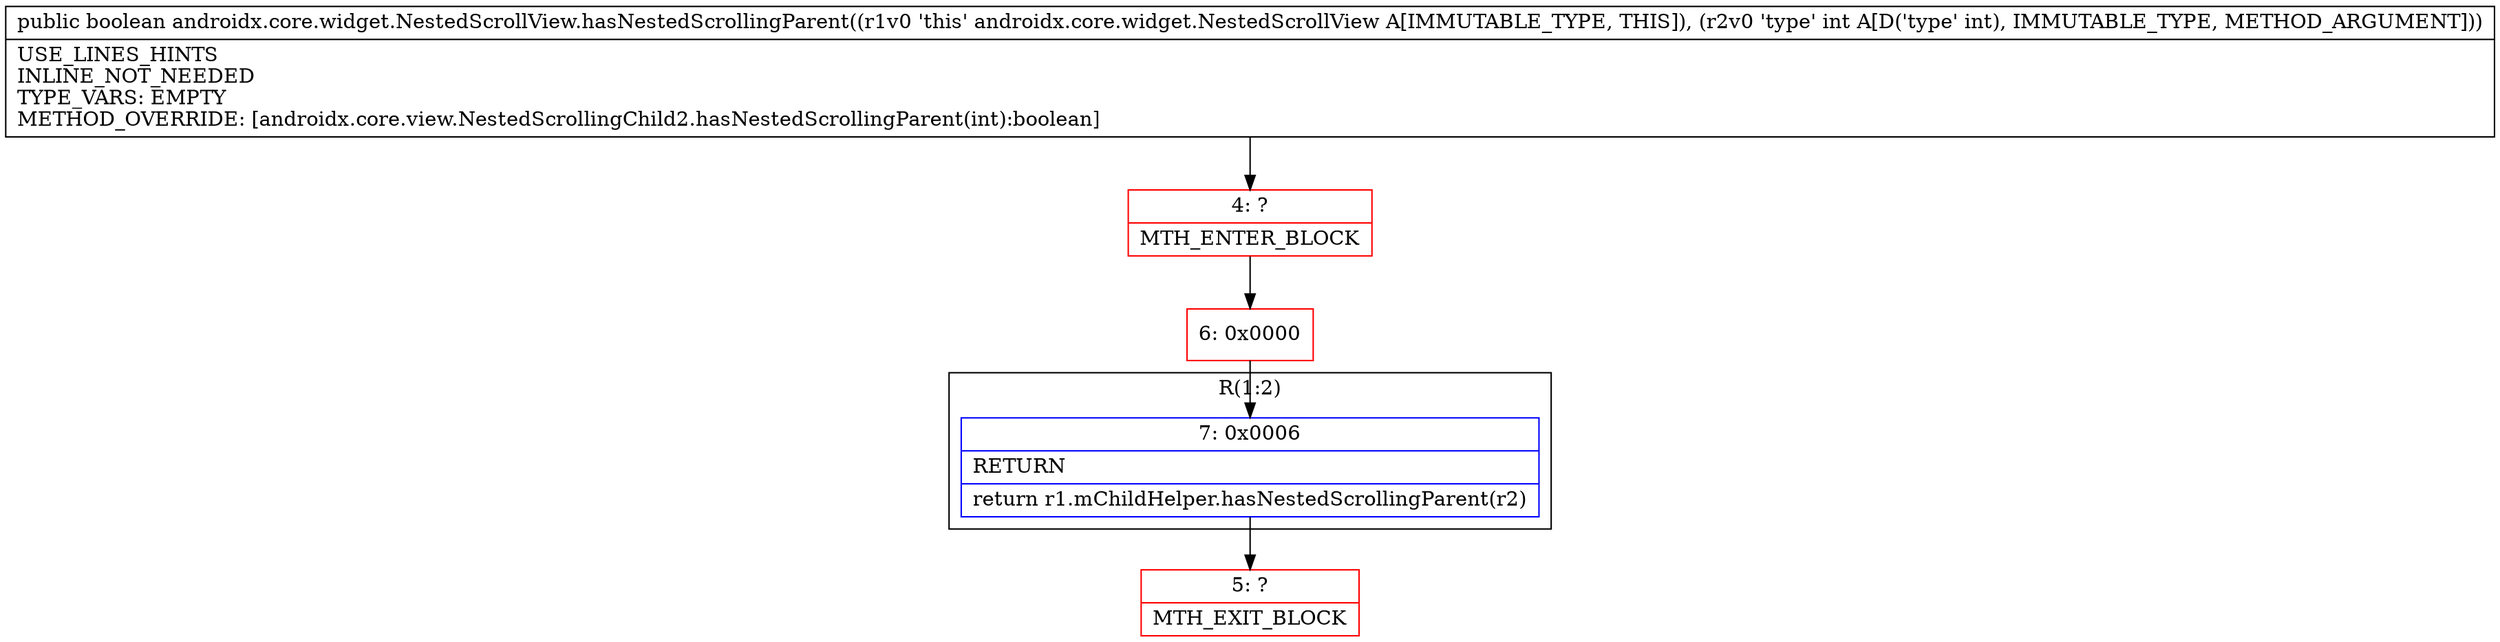 digraph "CFG forandroidx.core.widget.NestedScrollView.hasNestedScrollingParent(I)Z" {
subgraph cluster_Region_1865121343 {
label = "R(1:2)";
node [shape=record,color=blue];
Node_7 [shape=record,label="{7\:\ 0x0006|RETURN\l|return r1.mChildHelper.hasNestedScrollingParent(r2)\l}"];
}
Node_4 [shape=record,color=red,label="{4\:\ ?|MTH_ENTER_BLOCK\l}"];
Node_6 [shape=record,color=red,label="{6\:\ 0x0000}"];
Node_5 [shape=record,color=red,label="{5\:\ ?|MTH_EXIT_BLOCK\l}"];
MethodNode[shape=record,label="{public boolean androidx.core.widget.NestedScrollView.hasNestedScrollingParent((r1v0 'this' androidx.core.widget.NestedScrollView A[IMMUTABLE_TYPE, THIS]), (r2v0 'type' int A[D('type' int), IMMUTABLE_TYPE, METHOD_ARGUMENT]))  | USE_LINES_HINTS\lINLINE_NOT_NEEDED\lTYPE_VARS: EMPTY\lMETHOD_OVERRIDE: [androidx.core.view.NestedScrollingChild2.hasNestedScrollingParent(int):boolean]\l}"];
MethodNode -> Node_4;Node_7 -> Node_5;
Node_4 -> Node_6;
Node_6 -> Node_7;
}

